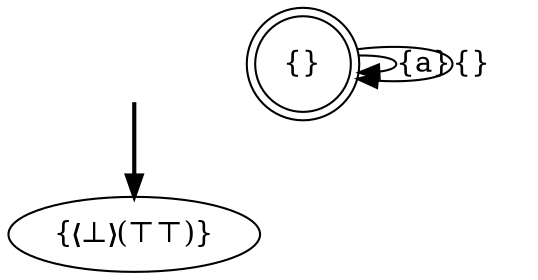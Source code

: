 digraph {
	fake0 [style=invisible]
	"{}" [shape=doublecircle]
	"{❬⊥❭(⊤⊤)}" [root=true]
	fake0 -> "{❬⊥❭(⊤⊤)}" [style=bold]
	"{}" -> "{}" [label="{a}"]
	"{}" -> "{}" [label="{}"]
}
